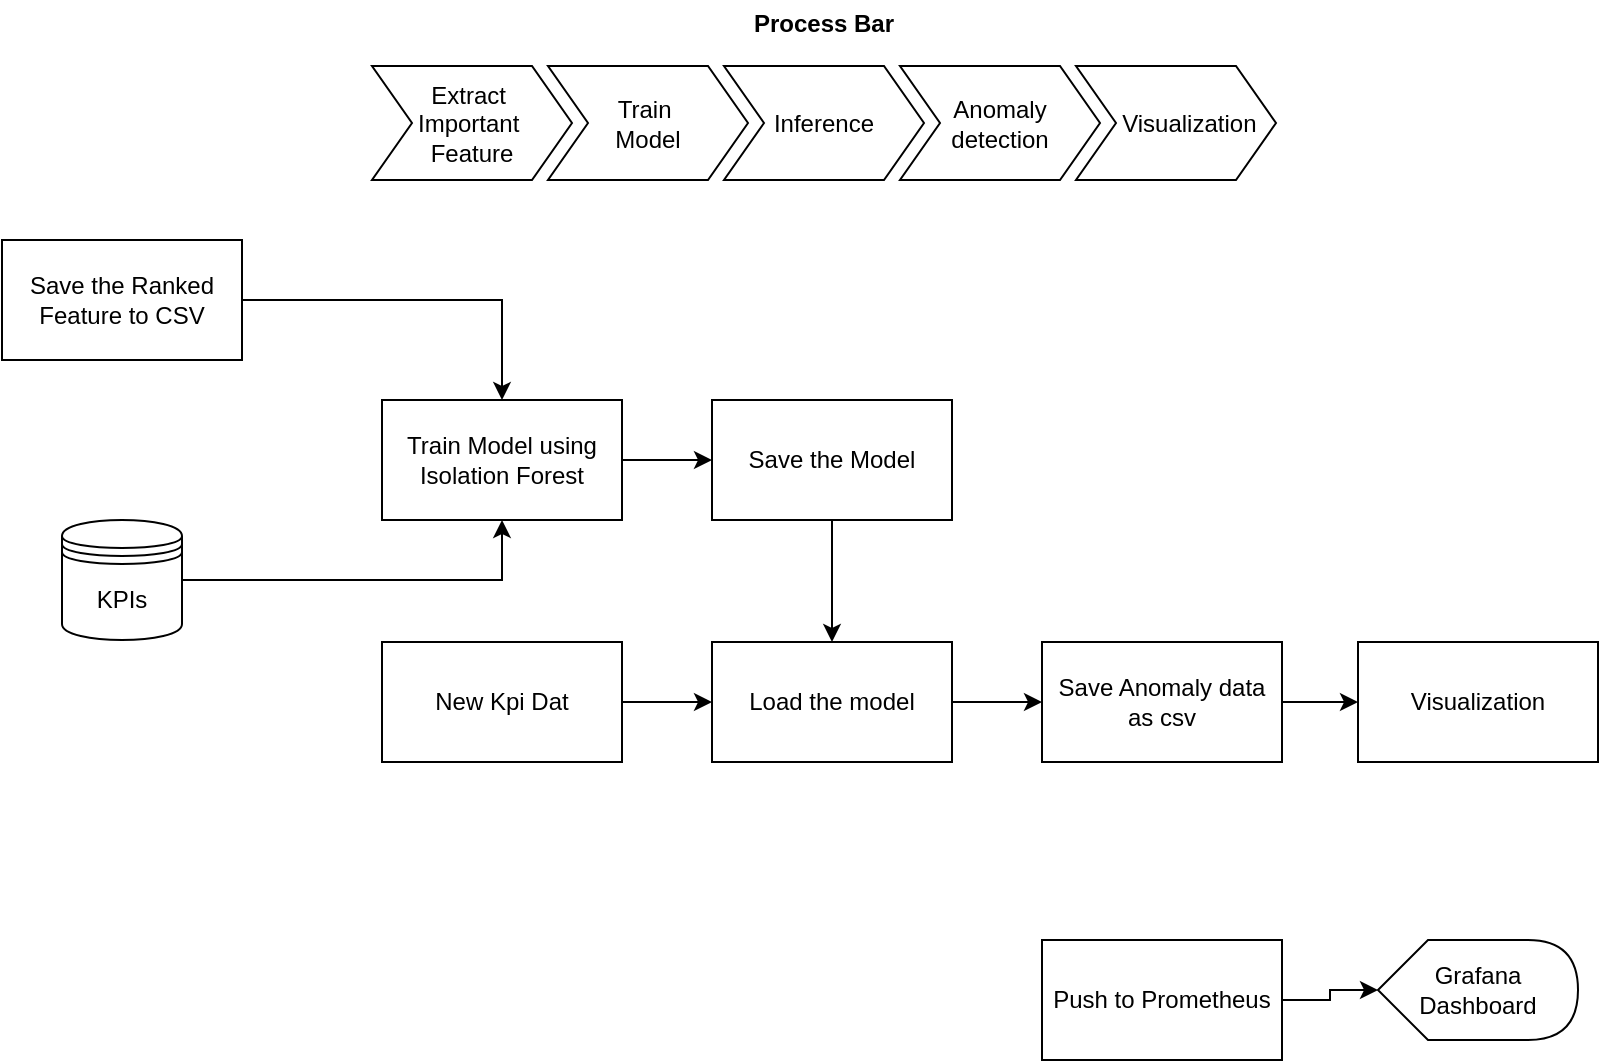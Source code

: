 <mxfile version="28.1.0">
  <diagram name="Page-1" id="98ti2PdfQ5dp4T-_A2Ed">
    <mxGraphModel dx="1042" dy="527" grid="1" gridSize="10" guides="1" tooltips="1" connect="1" arrows="1" fold="1" page="1" pageScale="1" pageWidth="850" pageHeight="1100" math="0" shadow="0">
      <root>
        <mxCell id="0" />
        <mxCell id="1" parent="0" />
        <mxCell id="ZkKdYSrsRftcaBj48019-1" style="edgeStyle=orthogonalEdgeStyle;rounded=0;orthogonalLoop=1;jettySize=auto;html=1;exitX=1;exitY=0.5;exitDx=0;exitDy=0;entryX=0.5;entryY=1;entryDx=0;entryDy=0;" edge="1" parent="1" source="ZkKdYSrsRftcaBj48019-2" target="ZkKdYSrsRftcaBj48019-6">
          <mxGeometry relative="1" as="geometry" />
        </mxCell>
        <mxCell id="ZkKdYSrsRftcaBj48019-2" value="KPIs" style="shape=datastore;whiteSpace=wrap;html=1;" vertex="1" parent="1">
          <mxGeometry x="52" y="360" width="60" height="60" as="geometry" />
        </mxCell>
        <mxCell id="ZkKdYSrsRftcaBj48019-3" style="edgeStyle=orthogonalEdgeStyle;rounded=0;orthogonalLoop=1;jettySize=auto;html=1;exitX=1;exitY=0.5;exitDx=0;exitDy=0;entryX=0.5;entryY=0;entryDx=0;entryDy=0;" edge="1" parent="1" source="ZkKdYSrsRftcaBj48019-4" target="ZkKdYSrsRftcaBj48019-6">
          <mxGeometry relative="1" as="geometry" />
        </mxCell>
        <mxCell id="ZkKdYSrsRftcaBj48019-4" value="Save the Ranked Feature to CSV" style="whiteSpace=wrap;html=1;align=center;rounded=0;" vertex="1" parent="1">
          <mxGeometry x="22" y="220" width="120" height="60" as="geometry" />
        </mxCell>
        <mxCell id="ZkKdYSrsRftcaBj48019-5" style="edgeStyle=orthogonalEdgeStyle;rounded=0;orthogonalLoop=1;jettySize=auto;html=1;exitX=1;exitY=0.5;exitDx=0;exitDy=0;entryX=0;entryY=0.5;entryDx=0;entryDy=0;" edge="1" parent="1" source="ZkKdYSrsRftcaBj48019-6" target="ZkKdYSrsRftcaBj48019-8">
          <mxGeometry relative="1" as="geometry" />
        </mxCell>
        <mxCell id="ZkKdYSrsRftcaBj48019-6" value="Train Model using Isolation Forest" style="rounded=0;whiteSpace=wrap;html=1;" vertex="1" parent="1">
          <mxGeometry x="212" y="300" width="120" height="60" as="geometry" />
        </mxCell>
        <mxCell id="ZkKdYSrsRftcaBj48019-7" style="edgeStyle=orthogonalEdgeStyle;rounded=0;orthogonalLoop=1;jettySize=auto;html=1;" edge="1" parent="1" source="ZkKdYSrsRftcaBj48019-8" target="ZkKdYSrsRftcaBj48019-11">
          <mxGeometry relative="1" as="geometry" />
        </mxCell>
        <mxCell id="ZkKdYSrsRftcaBj48019-8" value="Save the Model" style="rounded=0;whiteSpace=wrap;html=1;" vertex="1" parent="1">
          <mxGeometry x="377" y="300" width="120" height="60" as="geometry" />
        </mxCell>
        <mxCell id="ZkKdYSrsRftcaBj48019-9" style="edgeStyle=orthogonalEdgeStyle;rounded=0;orthogonalLoop=1;jettySize=auto;html=1;exitX=1;exitY=0.5;exitDx=0;exitDy=0;entryX=0;entryY=0.5;entryDx=0;entryDy=0;" edge="1" parent="1" source="ZkKdYSrsRftcaBj48019-10" target="ZkKdYSrsRftcaBj48019-11">
          <mxGeometry relative="1" as="geometry" />
        </mxCell>
        <mxCell id="ZkKdYSrsRftcaBj48019-10" value="New Kpi Dat" style="rounded=0;whiteSpace=wrap;html=1;" vertex="1" parent="1">
          <mxGeometry x="212" y="421" width="120" height="60" as="geometry" />
        </mxCell>
        <mxCell id="ZkKdYSrsRftcaBj48019-19" style="edgeStyle=orthogonalEdgeStyle;rounded=0;orthogonalLoop=1;jettySize=auto;html=1;exitX=1;exitY=0.5;exitDx=0;exitDy=0;entryX=0;entryY=0.5;entryDx=0;entryDy=0;" edge="1" parent="1" source="ZkKdYSrsRftcaBj48019-11" target="ZkKdYSrsRftcaBj48019-12">
          <mxGeometry relative="1" as="geometry" />
        </mxCell>
        <mxCell id="ZkKdYSrsRftcaBj48019-11" value="Load the model" style="rounded=0;whiteSpace=wrap;html=1;" vertex="1" parent="1">
          <mxGeometry x="377" y="421" width="120" height="60" as="geometry" />
        </mxCell>
        <mxCell id="ZkKdYSrsRftcaBj48019-21" style="edgeStyle=orthogonalEdgeStyle;rounded=0;orthogonalLoop=1;jettySize=auto;html=1;exitX=1;exitY=0.5;exitDx=0;exitDy=0;entryX=0;entryY=0.5;entryDx=0;entryDy=0;" edge="1" parent="1" source="ZkKdYSrsRftcaBj48019-12" target="ZkKdYSrsRftcaBj48019-20">
          <mxGeometry relative="1" as="geometry" />
        </mxCell>
        <mxCell id="ZkKdYSrsRftcaBj48019-12" value="Save Anomaly data as csv" style="rounded=0;whiteSpace=wrap;html=1;" vertex="1" parent="1">
          <mxGeometry x="542" y="421" width="120" height="60" as="geometry" />
        </mxCell>
        <mxCell id="ZkKdYSrsRftcaBj48019-13" value="Process Bar" style="swimlane;childLayout=stackLayout;horizontal=1;fillColor=none;horizontalStack=1;resizeParent=1;resizeParentMax=0;resizeLast=0;collapsible=0;strokeColor=none;stackBorder=10;stackSpacing=-12;resizable=1;align=center;points=[];whiteSpace=wrap;html=1;" vertex="1" parent="1">
          <mxGeometry x="197" y="100" width="472" height="100" as="geometry" />
        </mxCell>
        <mxCell id="ZkKdYSrsRftcaBj48019-14" value="Extract&amp;nbsp;&lt;div&gt;Important&amp;nbsp;&lt;/div&gt;&lt;div&gt;Feature&lt;/div&gt;" style="shape=step;perimeter=stepPerimeter;fixedSize=1;points=[];whiteSpace=wrap;html=1;" vertex="1" parent="ZkKdYSrsRftcaBj48019-13">
          <mxGeometry x="10" y="33" width="100" height="57" as="geometry" />
        </mxCell>
        <mxCell id="ZkKdYSrsRftcaBj48019-15" value="Train&amp;nbsp;&lt;div&gt;Model&lt;/div&gt;" style="shape=step;perimeter=stepPerimeter;fixedSize=1;points=[];whiteSpace=wrap;html=1;" vertex="1" parent="ZkKdYSrsRftcaBj48019-13">
          <mxGeometry x="98" y="33" width="100" height="57" as="geometry" />
        </mxCell>
        <mxCell id="ZkKdYSrsRftcaBj48019-16" value="Inference" style="shape=step;perimeter=stepPerimeter;fixedSize=1;points=[];whiteSpace=wrap;html=1;" vertex="1" parent="ZkKdYSrsRftcaBj48019-13">
          <mxGeometry x="186" y="33" width="100" height="57" as="geometry" />
        </mxCell>
        <mxCell id="ZkKdYSrsRftcaBj48019-17" value="Anomaly detection" style="shape=step;perimeter=stepPerimeter;fixedSize=1;points=[];whiteSpace=wrap;html=1;" vertex="1" parent="ZkKdYSrsRftcaBj48019-13">
          <mxGeometry x="274" y="33" width="100" height="57" as="geometry" />
        </mxCell>
        <mxCell id="ZkKdYSrsRftcaBj48019-18" value="&amp;nbsp; &amp;nbsp; Visualization" style="shape=step;perimeter=stepPerimeter;fixedSize=1;points=[];whiteSpace=wrap;html=1;" vertex="1" parent="ZkKdYSrsRftcaBj48019-13">
          <mxGeometry x="362" y="33" width="100" height="57" as="geometry" />
        </mxCell>
        <mxCell id="ZkKdYSrsRftcaBj48019-20" value="Visualization" style="rounded=0;whiteSpace=wrap;html=1;" vertex="1" parent="1">
          <mxGeometry x="700" y="421" width="120" height="60" as="geometry" />
        </mxCell>
        <mxCell id="ZkKdYSrsRftcaBj48019-33" style="edgeStyle=orthogonalEdgeStyle;rounded=0;orthogonalLoop=1;jettySize=auto;html=1;exitX=1;exitY=0.5;exitDx=0;exitDy=0;" edge="1" parent="1" source="ZkKdYSrsRftcaBj48019-30" target="ZkKdYSrsRftcaBj48019-31">
          <mxGeometry relative="1" as="geometry" />
        </mxCell>
        <mxCell id="ZkKdYSrsRftcaBj48019-30" value="Push to Prometheus" style="rounded=0;whiteSpace=wrap;html=1;" vertex="1" parent="1">
          <mxGeometry x="542" y="570" width="120" height="60" as="geometry" />
        </mxCell>
        <mxCell id="ZkKdYSrsRftcaBj48019-31" value="Grafana &lt;br&gt;Dashboard" style="shape=display;whiteSpace=wrap;html=1;" vertex="1" parent="1">
          <mxGeometry x="710" y="570" width="100" height="50" as="geometry" />
        </mxCell>
      </root>
    </mxGraphModel>
  </diagram>
</mxfile>

